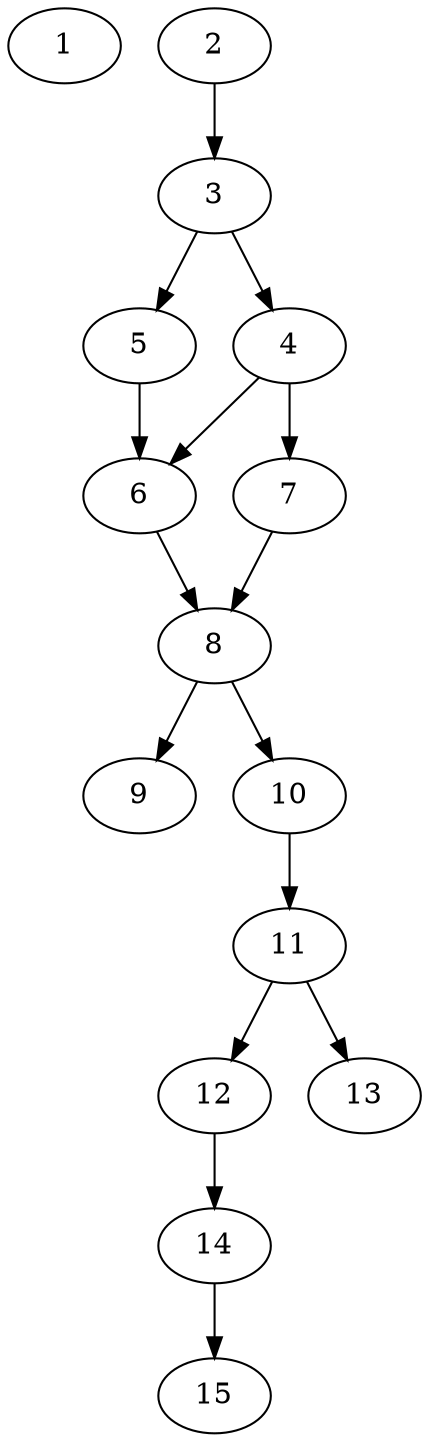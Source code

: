 // DAG automatically generated by daggen at Thu Oct  3 13:59:27 2019
// ./daggen --dot -n 15 --ccr 0.5 --fat 0.3 --regular 0.7 --density 0.6 --mindata 5242880 --maxdata 52428800 
digraph G {
  1 [size="94001152", alpha="0.02", expect_size="47000576"] 
  2 [size="29526016", alpha="0.01", expect_size="14763008"] 
  2 -> 3 [size ="14763008"]
  3 [size="50124800", alpha="0.00", expect_size="25062400"] 
  3 -> 4 [size ="25062400"]
  3 -> 5 [size ="25062400"]
  4 [size="50462720", alpha="0.05", expect_size="25231360"] 
  4 -> 6 [size ="25231360"]
  4 -> 7 [size ="25231360"]
  5 [size="76908544", alpha="0.12", expect_size="38454272"] 
  5 -> 6 [size ="38454272"]
  6 [size="71452672", alpha="0.13", expect_size="35726336"] 
  6 -> 8 [size ="35726336"]
  7 [size="90920960", alpha="0.07", expect_size="45460480"] 
  7 -> 8 [size ="45460480"]
  8 [size="70961152", alpha="0.07", expect_size="35480576"] 
  8 -> 9 [size ="35480576"]
  8 -> 10 [size ="35480576"]
  9 [size="32733184", alpha="0.18", expect_size="16366592"] 
  10 [size="62490624", alpha="0.01", expect_size="31245312"] 
  10 -> 11 [size ="31245312"]
  11 [size="24952832", alpha="0.14", expect_size="12476416"] 
  11 -> 12 [size ="12476416"]
  11 -> 13 [size ="12476416"]
  12 [size="35639296", alpha="0.18", expect_size="17819648"] 
  12 -> 14 [size ="17819648"]
  13 [size="42334208", alpha="0.17", expect_size="21167104"] 
  14 [size="43462656", alpha="0.05", expect_size="21731328"] 
  14 -> 15 [size ="21731328"]
  15 [size="67194880", alpha="0.01", expect_size="33597440"] 
}
